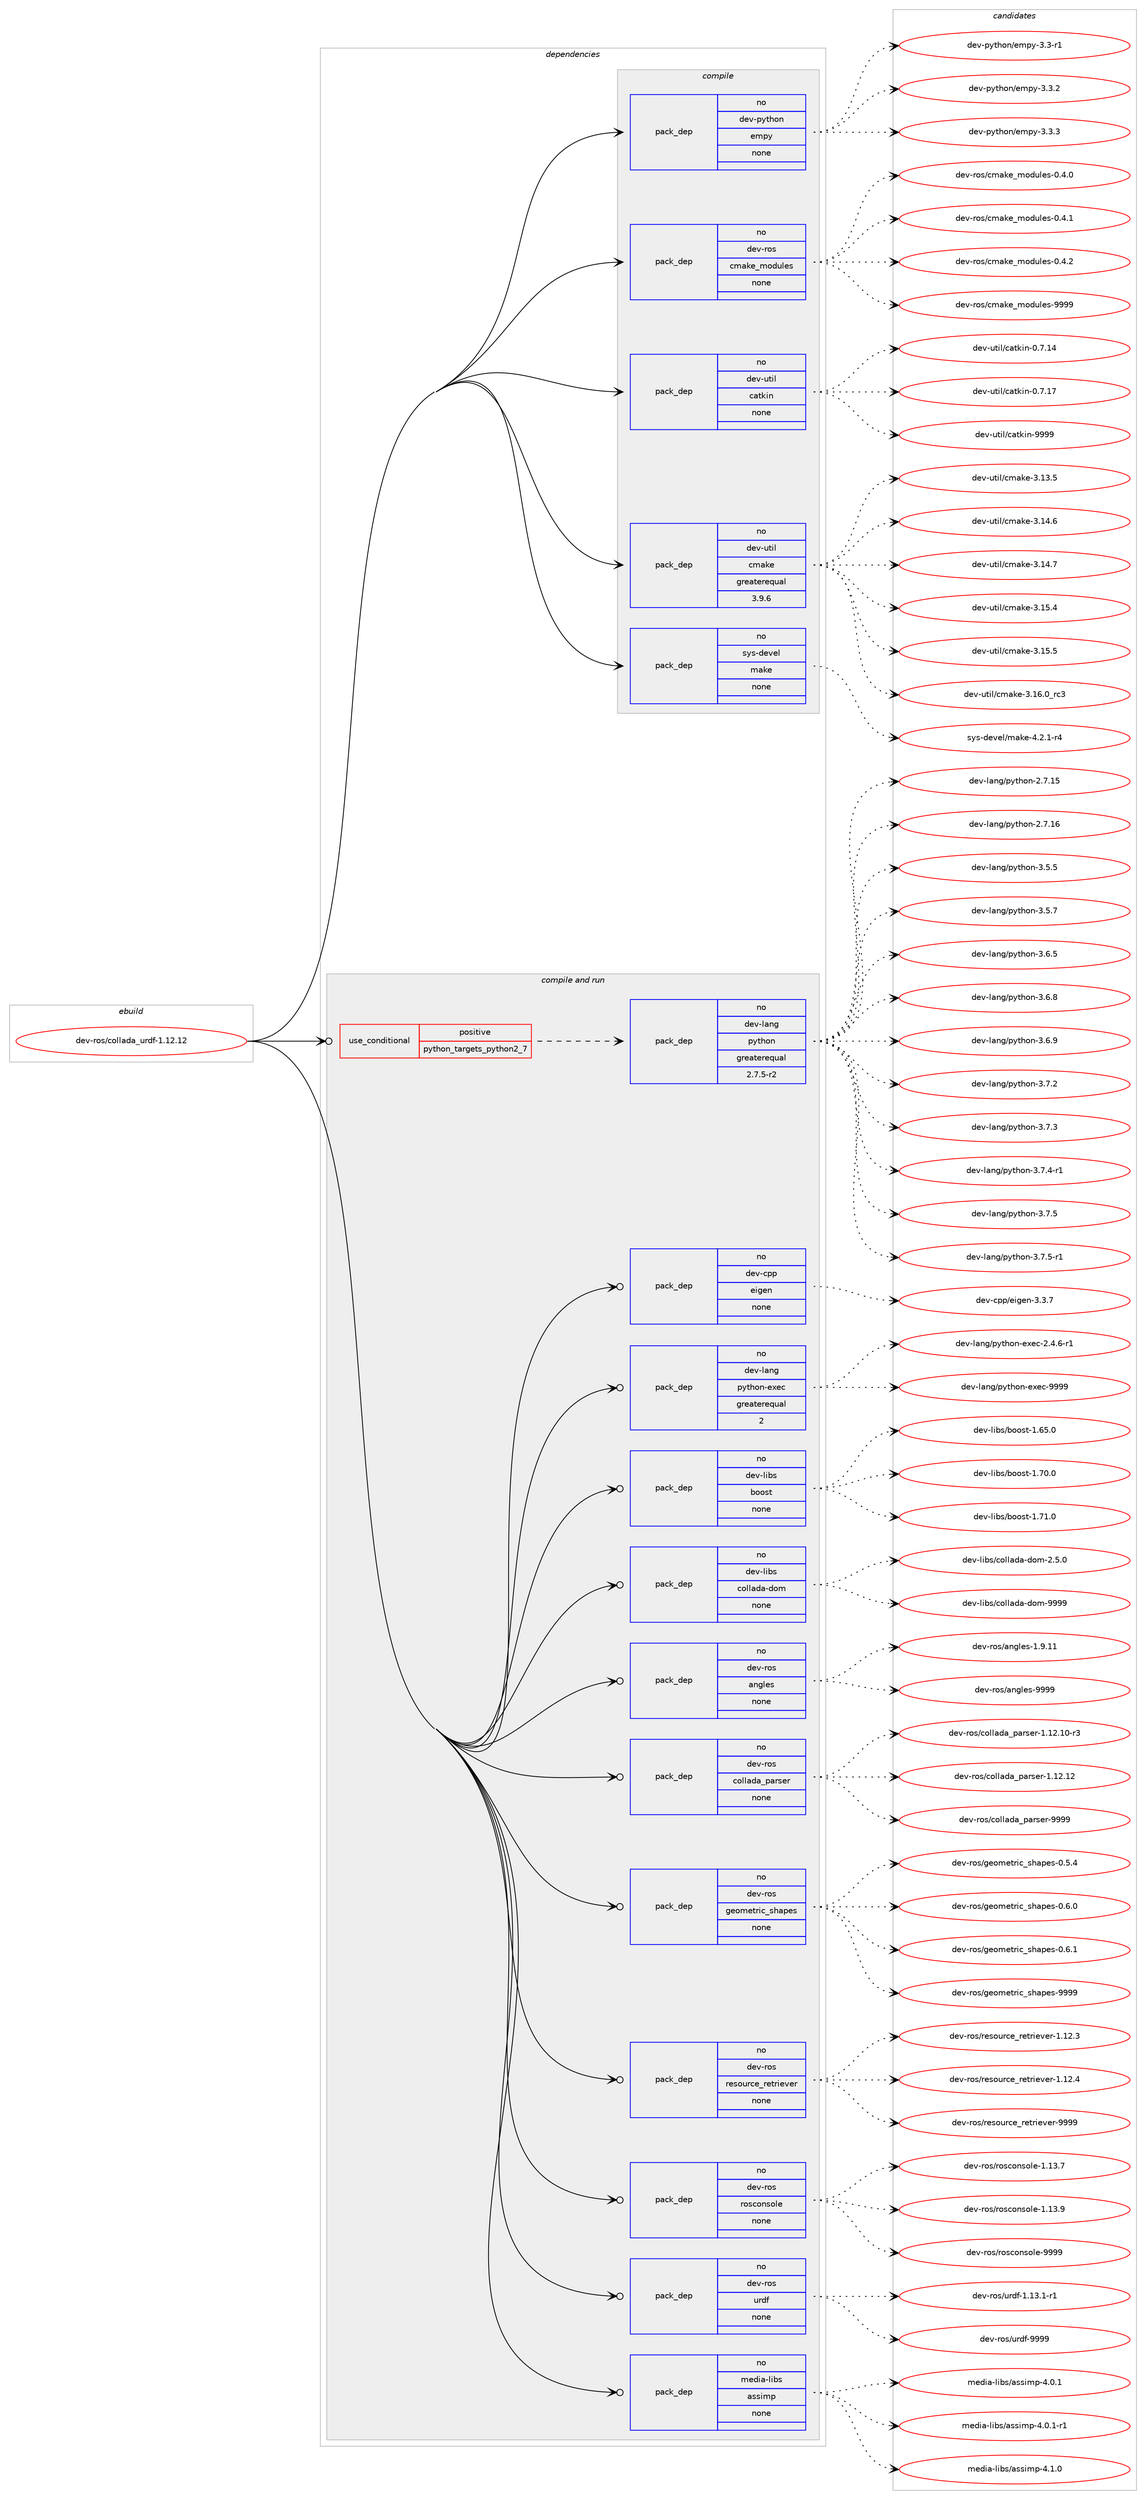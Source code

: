 digraph prolog {

# *************
# Graph options
# *************

newrank=true;
concentrate=true;
compound=true;
graph [rankdir=LR,fontname=Helvetica,fontsize=10,ranksep=1.5];#, ranksep=2.5, nodesep=0.2];
edge  [arrowhead=vee];
node  [fontname=Helvetica,fontsize=10];

# **********
# The ebuild
# **********

subgraph cluster_leftcol {
color=gray;
rank=same;
label=<<i>ebuild</i>>;
id [label="dev-ros/collada_urdf-1.12.12", color=red, width=4, href="../dev-ros/collada_urdf-1.12.12.svg"];
}

# ****************
# The dependencies
# ****************

subgraph cluster_midcol {
color=gray;
label=<<i>dependencies</i>>;
subgraph cluster_compile {
fillcolor="#eeeeee";
style=filled;
label=<<i>compile</i>>;
subgraph pack484937 {
dependency649717 [label=<<TABLE BORDER="0" CELLBORDER="1" CELLSPACING="0" CELLPADDING="4" WIDTH="220"><TR><TD ROWSPAN="6" CELLPADDING="30">pack_dep</TD></TR><TR><TD WIDTH="110">no</TD></TR><TR><TD>dev-python</TD></TR><TR><TD>empy</TD></TR><TR><TD>none</TD></TR><TR><TD></TD></TR></TABLE>>, shape=none, color=blue];
}
id:e -> dependency649717:w [weight=20,style="solid",arrowhead="vee"];
subgraph pack484938 {
dependency649718 [label=<<TABLE BORDER="0" CELLBORDER="1" CELLSPACING="0" CELLPADDING="4" WIDTH="220"><TR><TD ROWSPAN="6" CELLPADDING="30">pack_dep</TD></TR><TR><TD WIDTH="110">no</TD></TR><TR><TD>dev-ros</TD></TR><TR><TD>cmake_modules</TD></TR><TR><TD>none</TD></TR><TR><TD></TD></TR></TABLE>>, shape=none, color=blue];
}
id:e -> dependency649718:w [weight=20,style="solid",arrowhead="vee"];
subgraph pack484939 {
dependency649719 [label=<<TABLE BORDER="0" CELLBORDER="1" CELLSPACING="0" CELLPADDING="4" WIDTH="220"><TR><TD ROWSPAN="6" CELLPADDING="30">pack_dep</TD></TR><TR><TD WIDTH="110">no</TD></TR><TR><TD>dev-util</TD></TR><TR><TD>catkin</TD></TR><TR><TD>none</TD></TR><TR><TD></TD></TR></TABLE>>, shape=none, color=blue];
}
id:e -> dependency649719:w [weight=20,style="solid",arrowhead="vee"];
subgraph pack484940 {
dependency649720 [label=<<TABLE BORDER="0" CELLBORDER="1" CELLSPACING="0" CELLPADDING="4" WIDTH="220"><TR><TD ROWSPAN="6" CELLPADDING="30">pack_dep</TD></TR><TR><TD WIDTH="110">no</TD></TR><TR><TD>dev-util</TD></TR><TR><TD>cmake</TD></TR><TR><TD>greaterequal</TD></TR><TR><TD>3.9.6</TD></TR></TABLE>>, shape=none, color=blue];
}
id:e -> dependency649720:w [weight=20,style="solid",arrowhead="vee"];
subgraph pack484941 {
dependency649721 [label=<<TABLE BORDER="0" CELLBORDER="1" CELLSPACING="0" CELLPADDING="4" WIDTH="220"><TR><TD ROWSPAN="6" CELLPADDING="30">pack_dep</TD></TR><TR><TD WIDTH="110">no</TD></TR><TR><TD>sys-devel</TD></TR><TR><TD>make</TD></TR><TR><TD>none</TD></TR><TR><TD></TD></TR></TABLE>>, shape=none, color=blue];
}
id:e -> dependency649721:w [weight=20,style="solid",arrowhead="vee"];
}
subgraph cluster_compileandrun {
fillcolor="#eeeeee";
style=filled;
label=<<i>compile and run</i>>;
subgraph cond152874 {
dependency649722 [label=<<TABLE BORDER="0" CELLBORDER="1" CELLSPACING="0" CELLPADDING="4"><TR><TD ROWSPAN="3" CELLPADDING="10">use_conditional</TD></TR><TR><TD>positive</TD></TR><TR><TD>python_targets_python2_7</TD></TR></TABLE>>, shape=none, color=red];
subgraph pack484942 {
dependency649723 [label=<<TABLE BORDER="0" CELLBORDER="1" CELLSPACING="0" CELLPADDING="4" WIDTH="220"><TR><TD ROWSPAN="6" CELLPADDING="30">pack_dep</TD></TR><TR><TD WIDTH="110">no</TD></TR><TR><TD>dev-lang</TD></TR><TR><TD>python</TD></TR><TR><TD>greaterequal</TD></TR><TR><TD>2.7.5-r2</TD></TR></TABLE>>, shape=none, color=blue];
}
dependency649722:e -> dependency649723:w [weight=20,style="dashed",arrowhead="vee"];
}
id:e -> dependency649722:w [weight=20,style="solid",arrowhead="odotvee"];
subgraph pack484943 {
dependency649724 [label=<<TABLE BORDER="0" CELLBORDER="1" CELLSPACING="0" CELLPADDING="4" WIDTH="220"><TR><TD ROWSPAN="6" CELLPADDING="30">pack_dep</TD></TR><TR><TD WIDTH="110">no</TD></TR><TR><TD>dev-cpp</TD></TR><TR><TD>eigen</TD></TR><TR><TD>none</TD></TR><TR><TD></TD></TR></TABLE>>, shape=none, color=blue];
}
id:e -> dependency649724:w [weight=20,style="solid",arrowhead="odotvee"];
subgraph pack484944 {
dependency649725 [label=<<TABLE BORDER="0" CELLBORDER="1" CELLSPACING="0" CELLPADDING="4" WIDTH="220"><TR><TD ROWSPAN="6" CELLPADDING="30">pack_dep</TD></TR><TR><TD WIDTH="110">no</TD></TR><TR><TD>dev-lang</TD></TR><TR><TD>python-exec</TD></TR><TR><TD>greaterequal</TD></TR><TR><TD>2</TD></TR></TABLE>>, shape=none, color=blue];
}
id:e -> dependency649725:w [weight=20,style="solid",arrowhead="odotvee"];
subgraph pack484945 {
dependency649726 [label=<<TABLE BORDER="0" CELLBORDER="1" CELLSPACING="0" CELLPADDING="4" WIDTH="220"><TR><TD ROWSPAN="6" CELLPADDING="30">pack_dep</TD></TR><TR><TD WIDTH="110">no</TD></TR><TR><TD>dev-libs</TD></TR><TR><TD>boost</TD></TR><TR><TD>none</TD></TR><TR><TD></TD></TR></TABLE>>, shape=none, color=blue];
}
id:e -> dependency649726:w [weight=20,style="solid",arrowhead="odotvee"];
subgraph pack484946 {
dependency649727 [label=<<TABLE BORDER="0" CELLBORDER="1" CELLSPACING="0" CELLPADDING="4" WIDTH="220"><TR><TD ROWSPAN="6" CELLPADDING="30">pack_dep</TD></TR><TR><TD WIDTH="110">no</TD></TR><TR><TD>dev-libs</TD></TR><TR><TD>collada-dom</TD></TR><TR><TD>none</TD></TR><TR><TD></TD></TR></TABLE>>, shape=none, color=blue];
}
id:e -> dependency649727:w [weight=20,style="solid",arrowhead="odotvee"];
subgraph pack484947 {
dependency649728 [label=<<TABLE BORDER="0" CELLBORDER="1" CELLSPACING="0" CELLPADDING="4" WIDTH="220"><TR><TD ROWSPAN="6" CELLPADDING="30">pack_dep</TD></TR><TR><TD WIDTH="110">no</TD></TR><TR><TD>dev-ros</TD></TR><TR><TD>angles</TD></TR><TR><TD>none</TD></TR><TR><TD></TD></TR></TABLE>>, shape=none, color=blue];
}
id:e -> dependency649728:w [weight=20,style="solid",arrowhead="odotvee"];
subgraph pack484948 {
dependency649729 [label=<<TABLE BORDER="0" CELLBORDER="1" CELLSPACING="0" CELLPADDING="4" WIDTH="220"><TR><TD ROWSPAN="6" CELLPADDING="30">pack_dep</TD></TR><TR><TD WIDTH="110">no</TD></TR><TR><TD>dev-ros</TD></TR><TR><TD>collada_parser</TD></TR><TR><TD>none</TD></TR><TR><TD></TD></TR></TABLE>>, shape=none, color=blue];
}
id:e -> dependency649729:w [weight=20,style="solid",arrowhead="odotvee"];
subgraph pack484949 {
dependency649730 [label=<<TABLE BORDER="0" CELLBORDER="1" CELLSPACING="0" CELLPADDING="4" WIDTH="220"><TR><TD ROWSPAN="6" CELLPADDING="30">pack_dep</TD></TR><TR><TD WIDTH="110">no</TD></TR><TR><TD>dev-ros</TD></TR><TR><TD>geometric_shapes</TD></TR><TR><TD>none</TD></TR><TR><TD></TD></TR></TABLE>>, shape=none, color=blue];
}
id:e -> dependency649730:w [weight=20,style="solid",arrowhead="odotvee"];
subgraph pack484950 {
dependency649731 [label=<<TABLE BORDER="0" CELLBORDER="1" CELLSPACING="0" CELLPADDING="4" WIDTH="220"><TR><TD ROWSPAN="6" CELLPADDING="30">pack_dep</TD></TR><TR><TD WIDTH="110">no</TD></TR><TR><TD>dev-ros</TD></TR><TR><TD>resource_retriever</TD></TR><TR><TD>none</TD></TR><TR><TD></TD></TR></TABLE>>, shape=none, color=blue];
}
id:e -> dependency649731:w [weight=20,style="solid",arrowhead="odotvee"];
subgraph pack484951 {
dependency649732 [label=<<TABLE BORDER="0" CELLBORDER="1" CELLSPACING="0" CELLPADDING="4" WIDTH="220"><TR><TD ROWSPAN="6" CELLPADDING="30">pack_dep</TD></TR><TR><TD WIDTH="110">no</TD></TR><TR><TD>dev-ros</TD></TR><TR><TD>rosconsole</TD></TR><TR><TD>none</TD></TR><TR><TD></TD></TR></TABLE>>, shape=none, color=blue];
}
id:e -> dependency649732:w [weight=20,style="solid",arrowhead="odotvee"];
subgraph pack484952 {
dependency649733 [label=<<TABLE BORDER="0" CELLBORDER="1" CELLSPACING="0" CELLPADDING="4" WIDTH="220"><TR><TD ROWSPAN="6" CELLPADDING="30">pack_dep</TD></TR><TR><TD WIDTH="110">no</TD></TR><TR><TD>dev-ros</TD></TR><TR><TD>urdf</TD></TR><TR><TD>none</TD></TR><TR><TD></TD></TR></TABLE>>, shape=none, color=blue];
}
id:e -> dependency649733:w [weight=20,style="solid",arrowhead="odotvee"];
subgraph pack484953 {
dependency649734 [label=<<TABLE BORDER="0" CELLBORDER="1" CELLSPACING="0" CELLPADDING="4" WIDTH="220"><TR><TD ROWSPAN="6" CELLPADDING="30">pack_dep</TD></TR><TR><TD WIDTH="110">no</TD></TR><TR><TD>media-libs</TD></TR><TR><TD>assimp</TD></TR><TR><TD>none</TD></TR><TR><TD></TD></TR></TABLE>>, shape=none, color=blue];
}
id:e -> dependency649734:w [weight=20,style="solid",arrowhead="odotvee"];
}
subgraph cluster_run {
fillcolor="#eeeeee";
style=filled;
label=<<i>run</i>>;
}
}

# **************
# The candidates
# **************

subgraph cluster_choices {
rank=same;
color=gray;
label=<<i>candidates</i>>;

subgraph choice484937 {
color=black;
nodesep=1;
choice1001011184511212111610411111047101109112121455146514511449 [label="dev-python/empy-3.3-r1", color=red, width=4,href="../dev-python/empy-3.3-r1.svg"];
choice1001011184511212111610411111047101109112121455146514650 [label="dev-python/empy-3.3.2", color=red, width=4,href="../dev-python/empy-3.3.2.svg"];
choice1001011184511212111610411111047101109112121455146514651 [label="dev-python/empy-3.3.3", color=red, width=4,href="../dev-python/empy-3.3.3.svg"];
dependency649717:e -> choice1001011184511212111610411111047101109112121455146514511449:w [style=dotted,weight="100"];
dependency649717:e -> choice1001011184511212111610411111047101109112121455146514650:w [style=dotted,weight="100"];
dependency649717:e -> choice1001011184511212111610411111047101109112121455146514651:w [style=dotted,weight="100"];
}
subgraph choice484938 {
color=black;
nodesep=1;
choice1001011184511411111547991099710710195109111100117108101115454846524648 [label="dev-ros/cmake_modules-0.4.0", color=red, width=4,href="../dev-ros/cmake_modules-0.4.0.svg"];
choice1001011184511411111547991099710710195109111100117108101115454846524649 [label="dev-ros/cmake_modules-0.4.1", color=red, width=4,href="../dev-ros/cmake_modules-0.4.1.svg"];
choice1001011184511411111547991099710710195109111100117108101115454846524650 [label="dev-ros/cmake_modules-0.4.2", color=red, width=4,href="../dev-ros/cmake_modules-0.4.2.svg"];
choice10010111845114111115479910997107101951091111001171081011154557575757 [label="dev-ros/cmake_modules-9999", color=red, width=4,href="../dev-ros/cmake_modules-9999.svg"];
dependency649718:e -> choice1001011184511411111547991099710710195109111100117108101115454846524648:w [style=dotted,weight="100"];
dependency649718:e -> choice1001011184511411111547991099710710195109111100117108101115454846524649:w [style=dotted,weight="100"];
dependency649718:e -> choice1001011184511411111547991099710710195109111100117108101115454846524650:w [style=dotted,weight="100"];
dependency649718:e -> choice10010111845114111115479910997107101951091111001171081011154557575757:w [style=dotted,weight="100"];
}
subgraph choice484939 {
color=black;
nodesep=1;
choice1001011184511711610510847999711610710511045484655464952 [label="dev-util/catkin-0.7.14", color=red, width=4,href="../dev-util/catkin-0.7.14.svg"];
choice1001011184511711610510847999711610710511045484655464955 [label="dev-util/catkin-0.7.17", color=red, width=4,href="../dev-util/catkin-0.7.17.svg"];
choice100101118451171161051084799971161071051104557575757 [label="dev-util/catkin-9999", color=red, width=4,href="../dev-util/catkin-9999.svg"];
dependency649719:e -> choice1001011184511711610510847999711610710511045484655464952:w [style=dotted,weight="100"];
dependency649719:e -> choice1001011184511711610510847999711610710511045484655464955:w [style=dotted,weight="100"];
dependency649719:e -> choice100101118451171161051084799971161071051104557575757:w [style=dotted,weight="100"];
}
subgraph choice484940 {
color=black;
nodesep=1;
choice1001011184511711610510847991099710710145514649514653 [label="dev-util/cmake-3.13.5", color=red, width=4,href="../dev-util/cmake-3.13.5.svg"];
choice1001011184511711610510847991099710710145514649524654 [label="dev-util/cmake-3.14.6", color=red, width=4,href="../dev-util/cmake-3.14.6.svg"];
choice1001011184511711610510847991099710710145514649524655 [label="dev-util/cmake-3.14.7", color=red, width=4,href="../dev-util/cmake-3.14.7.svg"];
choice1001011184511711610510847991099710710145514649534652 [label="dev-util/cmake-3.15.4", color=red, width=4,href="../dev-util/cmake-3.15.4.svg"];
choice1001011184511711610510847991099710710145514649534653 [label="dev-util/cmake-3.15.5", color=red, width=4,href="../dev-util/cmake-3.15.5.svg"];
choice1001011184511711610510847991099710710145514649544648951149951 [label="dev-util/cmake-3.16.0_rc3", color=red, width=4,href="../dev-util/cmake-3.16.0_rc3.svg"];
dependency649720:e -> choice1001011184511711610510847991099710710145514649514653:w [style=dotted,weight="100"];
dependency649720:e -> choice1001011184511711610510847991099710710145514649524654:w [style=dotted,weight="100"];
dependency649720:e -> choice1001011184511711610510847991099710710145514649524655:w [style=dotted,weight="100"];
dependency649720:e -> choice1001011184511711610510847991099710710145514649534652:w [style=dotted,weight="100"];
dependency649720:e -> choice1001011184511711610510847991099710710145514649534653:w [style=dotted,weight="100"];
dependency649720:e -> choice1001011184511711610510847991099710710145514649544648951149951:w [style=dotted,weight="100"];
}
subgraph choice484941 {
color=black;
nodesep=1;
choice1151211154510010111810110847109971071014552465046494511452 [label="sys-devel/make-4.2.1-r4", color=red, width=4,href="../sys-devel/make-4.2.1-r4.svg"];
dependency649721:e -> choice1151211154510010111810110847109971071014552465046494511452:w [style=dotted,weight="100"];
}
subgraph choice484942 {
color=black;
nodesep=1;
choice10010111845108971101034711212111610411111045504655464953 [label="dev-lang/python-2.7.15", color=red, width=4,href="../dev-lang/python-2.7.15.svg"];
choice10010111845108971101034711212111610411111045504655464954 [label="dev-lang/python-2.7.16", color=red, width=4,href="../dev-lang/python-2.7.16.svg"];
choice100101118451089711010347112121116104111110455146534653 [label="dev-lang/python-3.5.5", color=red, width=4,href="../dev-lang/python-3.5.5.svg"];
choice100101118451089711010347112121116104111110455146534655 [label="dev-lang/python-3.5.7", color=red, width=4,href="../dev-lang/python-3.5.7.svg"];
choice100101118451089711010347112121116104111110455146544653 [label="dev-lang/python-3.6.5", color=red, width=4,href="../dev-lang/python-3.6.5.svg"];
choice100101118451089711010347112121116104111110455146544656 [label="dev-lang/python-3.6.8", color=red, width=4,href="../dev-lang/python-3.6.8.svg"];
choice100101118451089711010347112121116104111110455146544657 [label="dev-lang/python-3.6.9", color=red, width=4,href="../dev-lang/python-3.6.9.svg"];
choice100101118451089711010347112121116104111110455146554650 [label="dev-lang/python-3.7.2", color=red, width=4,href="../dev-lang/python-3.7.2.svg"];
choice100101118451089711010347112121116104111110455146554651 [label="dev-lang/python-3.7.3", color=red, width=4,href="../dev-lang/python-3.7.3.svg"];
choice1001011184510897110103471121211161041111104551465546524511449 [label="dev-lang/python-3.7.4-r1", color=red, width=4,href="../dev-lang/python-3.7.4-r1.svg"];
choice100101118451089711010347112121116104111110455146554653 [label="dev-lang/python-3.7.5", color=red, width=4,href="../dev-lang/python-3.7.5.svg"];
choice1001011184510897110103471121211161041111104551465546534511449 [label="dev-lang/python-3.7.5-r1", color=red, width=4,href="../dev-lang/python-3.7.5-r1.svg"];
dependency649723:e -> choice10010111845108971101034711212111610411111045504655464953:w [style=dotted,weight="100"];
dependency649723:e -> choice10010111845108971101034711212111610411111045504655464954:w [style=dotted,weight="100"];
dependency649723:e -> choice100101118451089711010347112121116104111110455146534653:w [style=dotted,weight="100"];
dependency649723:e -> choice100101118451089711010347112121116104111110455146534655:w [style=dotted,weight="100"];
dependency649723:e -> choice100101118451089711010347112121116104111110455146544653:w [style=dotted,weight="100"];
dependency649723:e -> choice100101118451089711010347112121116104111110455146544656:w [style=dotted,weight="100"];
dependency649723:e -> choice100101118451089711010347112121116104111110455146544657:w [style=dotted,weight="100"];
dependency649723:e -> choice100101118451089711010347112121116104111110455146554650:w [style=dotted,weight="100"];
dependency649723:e -> choice100101118451089711010347112121116104111110455146554651:w [style=dotted,weight="100"];
dependency649723:e -> choice1001011184510897110103471121211161041111104551465546524511449:w [style=dotted,weight="100"];
dependency649723:e -> choice100101118451089711010347112121116104111110455146554653:w [style=dotted,weight="100"];
dependency649723:e -> choice1001011184510897110103471121211161041111104551465546534511449:w [style=dotted,weight="100"];
}
subgraph choice484943 {
color=black;
nodesep=1;
choice100101118459911211247101105103101110455146514655 [label="dev-cpp/eigen-3.3.7", color=red, width=4,href="../dev-cpp/eigen-3.3.7.svg"];
dependency649724:e -> choice100101118459911211247101105103101110455146514655:w [style=dotted,weight="100"];
}
subgraph choice484944 {
color=black;
nodesep=1;
choice10010111845108971101034711212111610411111045101120101994550465246544511449 [label="dev-lang/python-exec-2.4.6-r1", color=red, width=4,href="../dev-lang/python-exec-2.4.6-r1.svg"];
choice10010111845108971101034711212111610411111045101120101994557575757 [label="dev-lang/python-exec-9999", color=red, width=4,href="../dev-lang/python-exec-9999.svg"];
dependency649725:e -> choice10010111845108971101034711212111610411111045101120101994550465246544511449:w [style=dotted,weight="100"];
dependency649725:e -> choice10010111845108971101034711212111610411111045101120101994557575757:w [style=dotted,weight="100"];
}
subgraph choice484945 {
color=black;
nodesep=1;
choice1001011184510810598115479811111111511645494654534648 [label="dev-libs/boost-1.65.0", color=red, width=4,href="../dev-libs/boost-1.65.0.svg"];
choice1001011184510810598115479811111111511645494655484648 [label="dev-libs/boost-1.70.0", color=red, width=4,href="../dev-libs/boost-1.70.0.svg"];
choice1001011184510810598115479811111111511645494655494648 [label="dev-libs/boost-1.71.0", color=red, width=4,href="../dev-libs/boost-1.71.0.svg"];
dependency649726:e -> choice1001011184510810598115479811111111511645494654534648:w [style=dotted,weight="100"];
dependency649726:e -> choice1001011184510810598115479811111111511645494655484648:w [style=dotted,weight="100"];
dependency649726:e -> choice1001011184510810598115479811111111511645494655494648:w [style=dotted,weight="100"];
}
subgraph choice484946 {
color=black;
nodesep=1;
choice10010111845108105981154799111108108971009745100111109455046534648 [label="dev-libs/collada-dom-2.5.0", color=red, width=4,href="../dev-libs/collada-dom-2.5.0.svg"];
choice100101118451081059811547991111081089710097451001111094557575757 [label="dev-libs/collada-dom-9999", color=red, width=4,href="../dev-libs/collada-dom-9999.svg"];
dependency649727:e -> choice10010111845108105981154799111108108971009745100111109455046534648:w [style=dotted,weight="100"];
dependency649727:e -> choice100101118451081059811547991111081089710097451001111094557575757:w [style=dotted,weight="100"];
}
subgraph choice484947 {
color=black;
nodesep=1;
choice10010111845114111115479711010310810111545494657464949 [label="dev-ros/angles-1.9.11", color=red, width=4,href="../dev-ros/angles-1.9.11.svg"];
choice1001011184511411111547971101031081011154557575757 [label="dev-ros/angles-9999", color=red, width=4,href="../dev-ros/angles-9999.svg"];
dependency649728:e -> choice10010111845114111115479711010310810111545494657464949:w [style=dotted,weight="100"];
dependency649728:e -> choice1001011184511411111547971101031081011154557575757:w [style=dotted,weight="100"];
}
subgraph choice484948 {
color=black;
nodesep=1;
choice1001011184511411111547991111081089710097951129711411510111445494649504649484511451 [label="dev-ros/collada_parser-1.12.10-r3", color=red, width=4,href="../dev-ros/collada_parser-1.12.10-r3.svg"];
choice100101118451141111154799111108108971009795112971141151011144549464950464950 [label="dev-ros/collada_parser-1.12.12", color=red, width=4,href="../dev-ros/collada_parser-1.12.12.svg"];
choice100101118451141111154799111108108971009795112971141151011144557575757 [label="dev-ros/collada_parser-9999", color=red, width=4,href="../dev-ros/collada_parser-9999.svg"];
dependency649729:e -> choice1001011184511411111547991111081089710097951129711411510111445494649504649484511451:w [style=dotted,weight="100"];
dependency649729:e -> choice100101118451141111154799111108108971009795112971141151011144549464950464950:w [style=dotted,weight="100"];
dependency649729:e -> choice100101118451141111154799111108108971009795112971141151011144557575757:w [style=dotted,weight="100"];
}
subgraph choice484949 {
color=black;
nodesep=1;
choice1001011184511411111547103101111109101116114105999511510497112101115454846534652 [label="dev-ros/geometric_shapes-0.5.4", color=red, width=4,href="../dev-ros/geometric_shapes-0.5.4.svg"];
choice1001011184511411111547103101111109101116114105999511510497112101115454846544648 [label="dev-ros/geometric_shapes-0.6.0", color=red, width=4,href="../dev-ros/geometric_shapes-0.6.0.svg"];
choice1001011184511411111547103101111109101116114105999511510497112101115454846544649 [label="dev-ros/geometric_shapes-0.6.1", color=red, width=4,href="../dev-ros/geometric_shapes-0.6.1.svg"];
choice10010111845114111115471031011111091011161141059995115104971121011154557575757 [label="dev-ros/geometric_shapes-9999", color=red, width=4,href="../dev-ros/geometric_shapes-9999.svg"];
dependency649730:e -> choice1001011184511411111547103101111109101116114105999511510497112101115454846534652:w [style=dotted,weight="100"];
dependency649730:e -> choice1001011184511411111547103101111109101116114105999511510497112101115454846544648:w [style=dotted,weight="100"];
dependency649730:e -> choice1001011184511411111547103101111109101116114105999511510497112101115454846544649:w [style=dotted,weight="100"];
dependency649730:e -> choice10010111845114111115471031011111091011161141059995115104971121011154557575757:w [style=dotted,weight="100"];
}
subgraph choice484950 {
color=black;
nodesep=1;
choice1001011184511411111547114101115111117114991019511410111611410510111810111445494649504651 [label="dev-ros/resource_retriever-1.12.3", color=red, width=4,href="../dev-ros/resource_retriever-1.12.3.svg"];
choice1001011184511411111547114101115111117114991019511410111611410510111810111445494649504652 [label="dev-ros/resource_retriever-1.12.4", color=red, width=4,href="../dev-ros/resource_retriever-1.12.4.svg"];
choice100101118451141111154711410111511111711499101951141011161141051011181011144557575757 [label="dev-ros/resource_retriever-9999", color=red, width=4,href="../dev-ros/resource_retriever-9999.svg"];
dependency649731:e -> choice1001011184511411111547114101115111117114991019511410111611410510111810111445494649504651:w [style=dotted,weight="100"];
dependency649731:e -> choice1001011184511411111547114101115111117114991019511410111611410510111810111445494649504652:w [style=dotted,weight="100"];
dependency649731:e -> choice100101118451141111154711410111511111711499101951141011161141051011181011144557575757:w [style=dotted,weight="100"];
}
subgraph choice484951 {
color=black;
nodesep=1;
choice10010111845114111115471141111159911111011511110810145494649514655 [label="dev-ros/rosconsole-1.13.7", color=red, width=4,href="../dev-ros/rosconsole-1.13.7.svg"];
choice10010111845114111115471141111159911111011511110810145494649514657 [label="dev-ros/rosconsole-1.13.9", color=red, width=4,href="../dev-ros/rosconsole-1.13.9.svg"];
choice1001011184511411111547114111115991111101151111081014557575757 [label="dev-ros/rosconsole-9999", color=red, width=4,href="../dev-ros/rosconsole-9999.svg"];
dependency649732:e -> choice10010111845114111115471141111159911111011511110810145494649514655:w [style=dotted,weight="100"];
dependency649732:e -> choice10010111845114111115471141111159911111011511110810145494649514657:w [style=dotted,weight="100"];
dependency649732:e -> choice1001011184511411111547114111115991111101151111081014557575757:w [style=dotted,weight="100"];
}
subgraph choice484952 {
color=black;
nodesep=1;
choice1001011184511411111547117114100102454946495146494511449 [label="dev-ros/urdf-1.13.1-r1", color=red, width=4,href="../dev-ros/urdf-1.13.1-r1.svg"];
choice10010111845114111115471171141001024557575757 [label="dev-ros/urdf-9999", color=red, width=4,href="../dev-ros/urdf-9999.svg"];
dependency649733:e -> choice1001011184511411111547117114100102454946495146494511449:w [style=dotted,weight="100"];
dependency649733:e -> choice10010111845114111115471171141001024557575757:w [style=dotted,weight="100"];
}
subgraph choice484953 {
color=black;
nodesep=1;
choice1091011001059745108105981154797115115105109112455246484649 [label="media-libs/assimp-4.0.1", color=red, width=4,href="../media-libs/assimp-4.0.1.svg"];
choice10910110010597451081059811547971151151051091124552464846494511449 [label="media-libs/assimp-4.0.1-r1", color=red, width=4,href="../media-libs/assimp-4.0.1-r1.svg"];
choice1091011001059745108105981154797115115105109112455246494648 [label="media-libs/assimp-4.1.0", color=red, width=4,href="../media-libs/assimp-4.1.0.svg"];
dependency649734:e -> choice1091011001059745108105981154797115115105109112455246484649:w [style=dotted,weight="100"];
dependency649734:e -> choice10910110010597451081059811547971151151051091124552464846494511449:w [style=dotted,weight="100"];
dependency649734:e -> choice1091011001059745108105981154797115115105109112455246494648:w [style=dotted,weight="100"];
}
}

}
